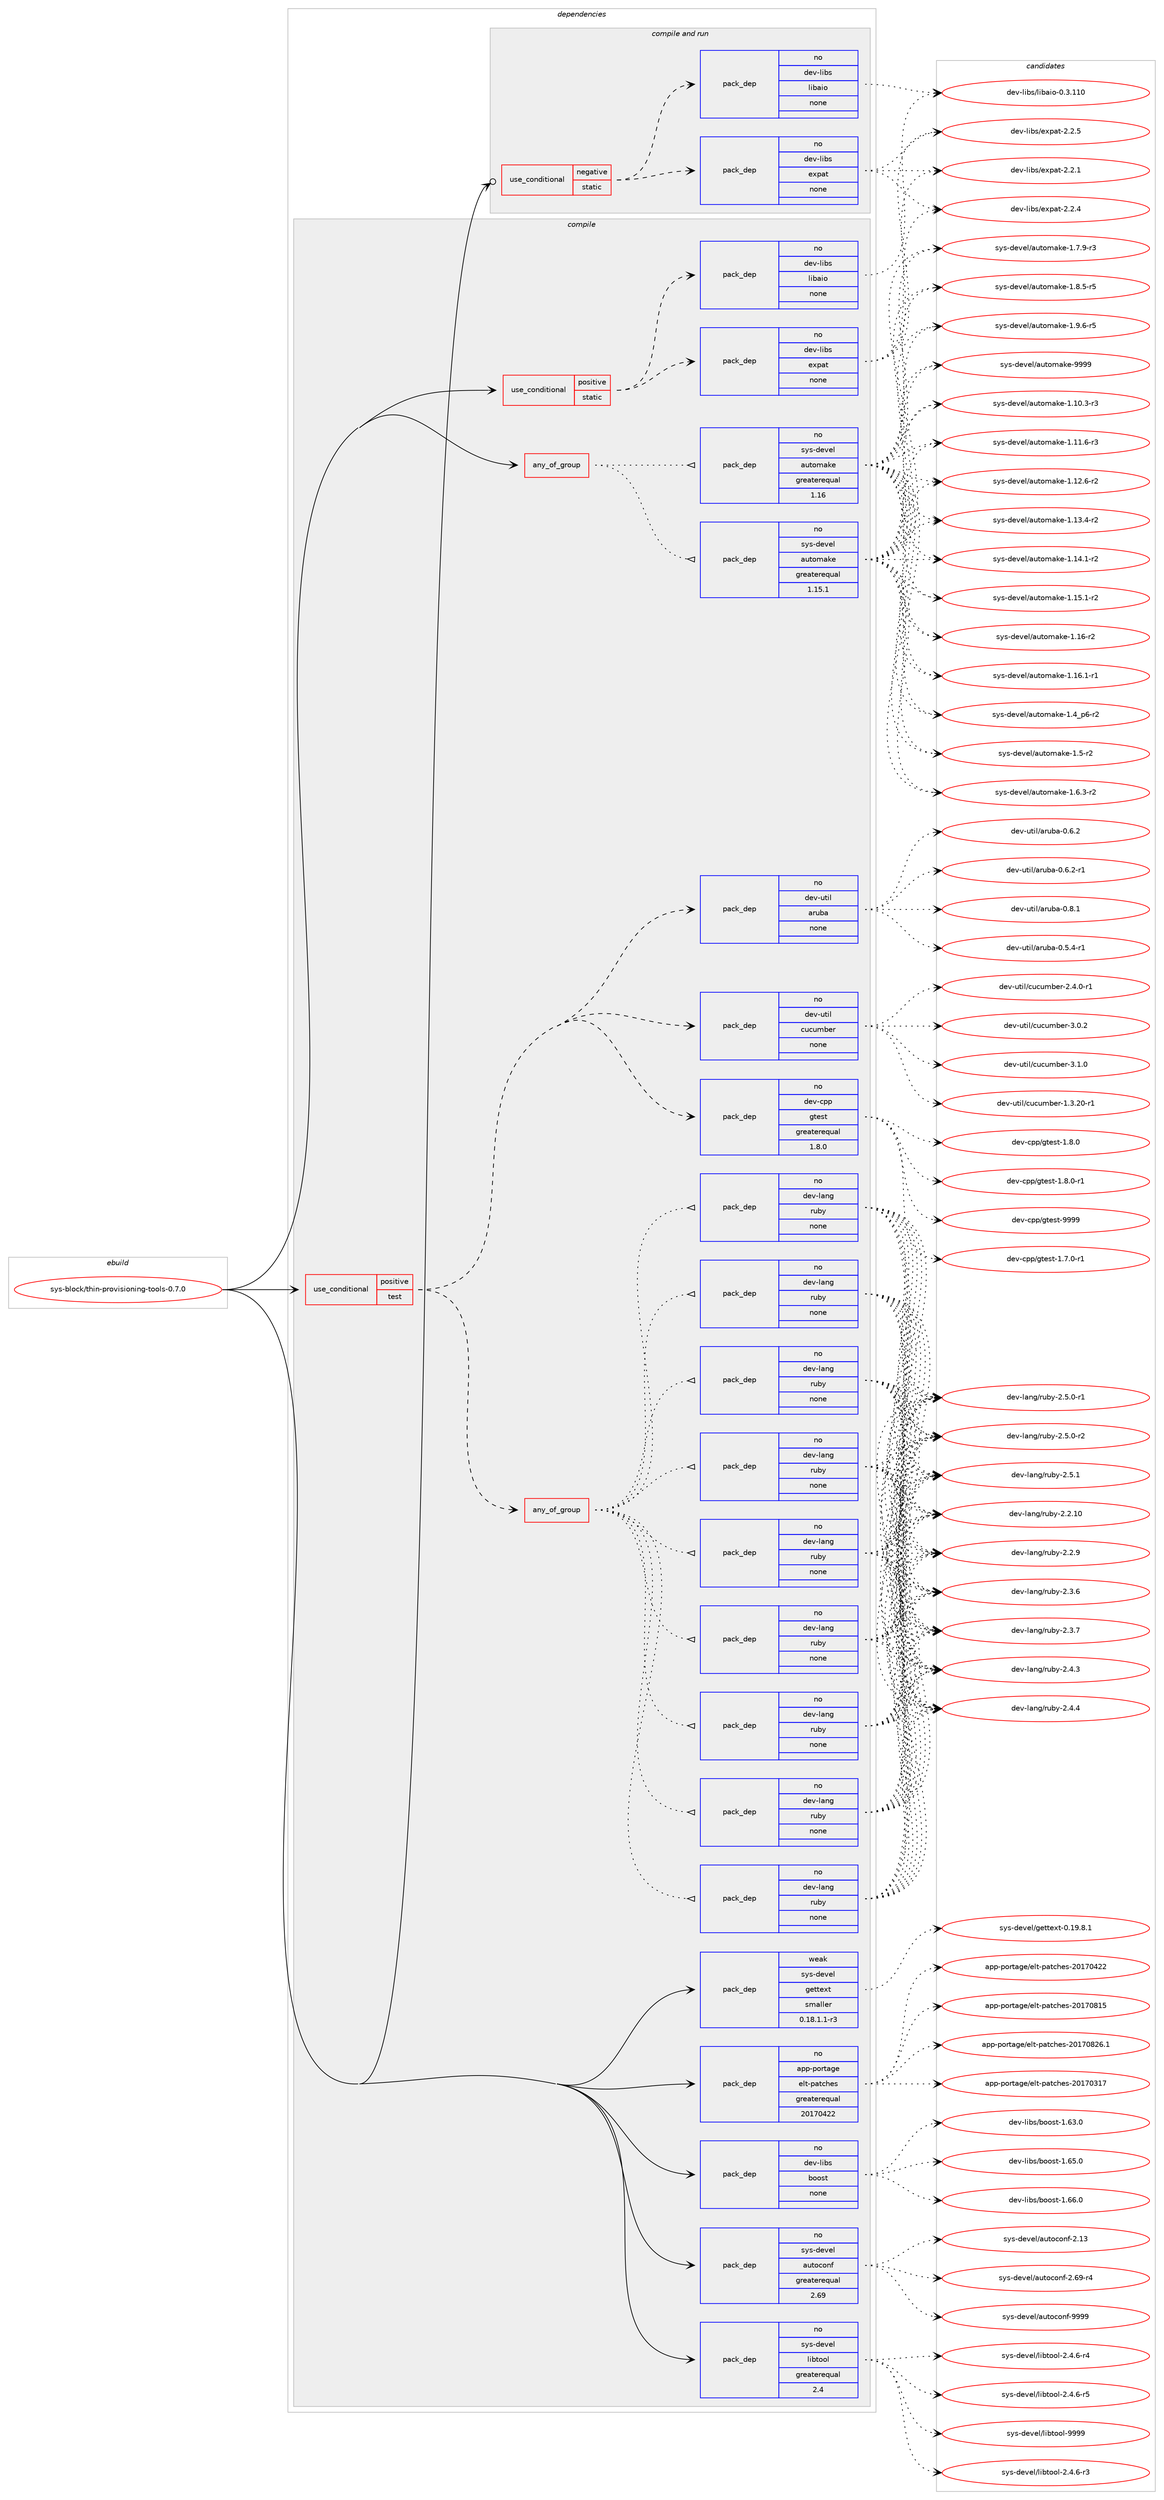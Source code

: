 digraph prolog {

# *************
# Graph options
# *************

newrank=true;
concentrate=true;
compound=true;
graph [rankdir=LR,fontname=Helvetica,fontsize=10,ranksep=1.5];#, ranksep=2.5, nodesep=0.2];
edge  [arrowhead=vee];
node  [fontname=Helvetica,fontsize=10];

# **********
# The ebuild
# **********

subgraph cluster_leftcol {
color=gray;
rank=same;
label=<<i>ebuild</i>>;
id [label="sys-block/thin-provisioning-tools-0.7.0", color=red, width=4, href="../sys-block/thin-provisioning-tools-0.7.0.svg"];
}

# ****************
# The dependencies
# ****************

subgraph cluster_midcol {
color=gray;
label=<<i>dependencies</i>>;
subgraph cluster_compile {
fillcolor="#eeeeee";
style=filled;
label=<<i>compile</i>>;
subgraph any39 {
dependency6933 [label=<<TABLE BORDER="0" CELLBORDER="1" CELLSPACING="0" CELLPADDING="4"><TR><TD CELLPADDING="10">any_of_group</TD></TR></TABLE>>, shape=none, color=red];subgraph pack6446 {
dependency6934 [label=<<TABLE BORDER="0" CELLBORDER="1" CELLSPACING="0" CELLPADDING="4" WIDTH="220"><TR><TD ROWSPAN="6" CELLPADDING="30">pack_dep</TD></TR><TR><TD WIDTH="110">no</TD></TR><TR><TD>sys-devel</TD></TR><TR><TD>automake</TD></TR><TR><TD>greaterequal</TD></TR><TR><TD>1.16</TD></TR></TABLE>>, shape=none, color=blue];
}
dependency6933:e -> dependency6934:w [weight=20,style="dotted",arrowhead="oinv"];
subgraph pack6447 {
dependency6935 [label=<<TABLE BORDER="0" CELLBORDER="1" CELLSPACING="0" CELLPADDING="4" WIDTH="220"><TR><TD ROWSPAN="6" CELLPADDING="30">pack_dep</TD></TR><TR><TD WIDTH="110">no</TD></TR><TR><TD>sys-devel</TD></TR><TR><TD>automake</TD></TR><TR><TD>greaterequal</TD></TR><TR><TD>1.15.1</TD></TR></TABLE>>, shape=none, color=blue];
}
dependency6933:e -> dependency6935:w [weight=20,style="dotted",arrowhead="oinv"];
}
id:e -> dependency6933:w [weight=20,style="solid",arrowhead="vee"];
subgraph cond447 {
dependency6936 [label=<<TABLE BORDER="0" CELLBORDER="1" CELLSPACING="0" CELLPADDING="4"><TR><TD ROWSPAN="3" CELLPADDING="10">use_conditional</TD></TR><TR><TD>positive</TD></TR><TR><TD>static</TD></TR></TABLE>>, shape=none, color=red];
subgraph pack6448 {
dependency6937 [label=<<TABLE BORDER="0" CELLBORDER="1" CELLSPACING="0" CELLPADDING="4" WIDTH="220"><TR><TD ROWSPAN="6" CELLPADDING="30">pack_dep</TD></TR><TR><TD WIDTH="110">no</TD></TR><TR><TD>dev-libs</TD></TR><TR><TD>expat</TD></TR><TR><TD>none</TD></TR><TR><TD></TD></TR></TABLE>>, shape=none, color=blue];
}
dependency6936:e -> dependency6937:w [weight=20,style="dashed",arrowhead="vee"];
subgraph pack6449 {
dependency6938 [label=<<TABLE BORDER="0" CELLBORDER="1" CELLSPACING="0" CELLPADDING="4" WIDTH="220"><TR><TD ROWSPAN="6" CELLPADDING="30">pack_dep</TD></TR><TR><TD WIDTH="110">no</TD></TR><TR><TD>dev-libs</TD></TR><TR><TD>libaio</TD></TR><TR><TD>none</TD></TR><TR><TD></TD></TR></TABLE>>, shape=none, color=blue];
}
dependency6936:e -> dependency6938:w [weight=20,style="dashed",arrowhead="vee"];
}
id:e -> dependency6936:w [weight=20,style="solid",arrowhead="vee"];
subgraph cond448 {
dependency6939 [label=<<TABLE BORDER="0" CELLBORDER="1" CELLSPACING="0" CELLPADDING="4"><TR><TD ROWSPAN="3" CELLPADDING="10">use_conditional</TD></TR><TR><TD>positive</TD></TR><TR><TD>test</TD></TR></TABLE>>, shape=none, color=red];
subgraph any40 {
dependency6940 [label=<<TABLE BORDER="0" CELLBORDER="1" CELLSPACING="0" CELLPADDING="4"><TR><TD CELLPADDING="10">any_of_group</TD></TR></TABLE>>, shape=none, color=red];subgraph pack6450 {
dependency6941 [label=<<TABLE BORDER="0" CELLBORDER="1" CELLSPACING="0" CELLPADDING="4" WIDTH="220"><TR><TD ROWSPAN="6" CELLPADDING="30">pack_dep</TD></TR><TR><TD WIDTH="110">no</TD></TR><TR><TD>dev-lang</TD></TR><TR><TD>ruby</TD></TR><TR><TD>none</TD></TR><TR><TD></TD></TR></TABLE>>, shape=none, color=blue];
}
dependency6940:e -> dependency6941:w [weight=20,style="dotted",arrowhead="oinv"];
subgraph pack6451 {
dependency6942 [label=<<TABLE BORDER="0" CELLBORDER="1" CELLSPACING="0" CELLPADDING="4" WIDTH="220"><TR><TD ROWSPAN="6" CELLPADDING="30">pack_dep</TD></TR><TR><TD WIDTH="110">no</TD></TR><TR><TD>dev-lang</TD></TR><TR><TD>ruby</TD></TR><TR><TD>none</TD></TR><TR><TD></TD></TR></TABLE>>, shape=none, color=blue];
}
dependency6940:e -> dependency6942:w [weight=20,style="dotted",arrowhead="oinv"];
subgraph pack6452 {
dependency6943 [label=<<TABLE BORDER="0" CELLBORDER="1" CELLSPACING="0" CELLPADDING="4" WIDTH="220"><TR><TD ROWSPAN="6" CELLPADDING="30">pack_dep</TD></TR><TR><TD WIDTH="110">no</TD></TR><TR><TD>dev-lang</TD></TR><TR><TD>ruby</TD></TR><TR><TD>none</TD></TR><TR><TD></TD></TR></TABLE>>, shape=none, color=blue];
}
dependency6940:e -> dependency6943:w [weight=20,style="dotted",arrowhead="oinv"];
subgraph pack6453 {
dependency6944 [label=<<TABLE BORDER="0" CELLBORDER="1" CELLSPACING="0" CELLPADDING="4" WIDTH="220"><TR><TD ROWSPAN="6" CELLPADDING="30">pack_dep</TD></TR><TR><TD WIDTH="110">no</TD></TR><TR><TD>dev-lang</TD></TR><TR><TD>ruby</TD></TR><TR><TD>none</TD></TR><TR><TD></TD></TR></TABLE>>, shape=none, color=blue];
}
dependency6940:e -> dependency6944:w [weight=20,style="dotted",arrowhead="oinv"];
subgraph pack6454 {
dependency6945 [label=<<TABLE BORDER="0" CELLBORDER="1" CELLSPACING="0" CELLPADDING="4" WIDTH="220"><TR><TD ROWSPAN="6" CELLPADDING="30">pack_dep</TD></TR><TR><TD WIDTH="110">no</TD></TR><TR><TD>dev-lang</TD></TR><TR><TD>ruby</TD></TR><TR><TD>none</TD></TR><TR><TD></TD></TR></TABLE>>, shape=none, color=blue];
}
dependency6940:e -> dependency6945:w [weight=20,style="dotted",arrowhead="oinv"];
subgraph pack6455 {
dependency6946 [label=<<TABLE BORDER="0" CELLBORDER="1" CELLSPACING="0" CELLPADDING="4" WIDTH="220"><TR><TD ROWSPAN="6" CELLPADDING="30">pack_dep</TD></TR><TR><TD WIDTH="110">no</TD></TR><TR><TD>dev-lang</TD></TR><TR><TD>ruby</TD></TR><TR><TD>none</TD></TR><TR><TD></TD></TR></TABLE>>, shape=none, color=blue];
}
dependency6940:e -> dependency6946:w [weight=20,style="dotted",arrowhead="oinv"];
subgraph pack6456 {
dependency6947 [label=<<TABLE BORDER="0" CELLBORDER="1" CELLSPACING="0" CELLPADDING="4" WIDTH="220"><TR><TD ROWSPAN="6" CELLPADDING="30">pack_dep</TD></TR><TR><TD WIDTH="110">no</TD></TR><TR><TD>dev-lang</TD></TR><TR><TD>ruby</TD></TR><TR><TD>none</TD></TR><TR><TD></TD></TR></TABLE>>, shape=none, color=blue];
}
dependency6940:e -> dependency6947:w [weight=20,style="dotted",arrowhead="oinv"];
subgraph pack6457 {
dependency6948 [label=<<TABLE BORDER="0" CELLBORDER="1" CELLSPACING="0" CELLPADDING="4" WIDTH="220"><TR><TD ROWSPAN="6" CELLPADDING="30">pack_dep</TD></TR><TR><TD WIDTH="110">no</TD></TR><TR><TD>dev-lang</TD></TR><TR><TD>ruby</TD></TR><TR><TD>none</TD></TR><TR><TD></TD></TR></TABLE>>, shape=none, color=blue];
}
dependency6940:e -> dependency6948:w [weight=20,style="dotted",arrowhead="oinv"];
subgraph pack6458 {
dependency6949 [label=<<TABLE BORDER="0" CELLBORDER="1" CELLSPACING="0" CELLPADDING="4" WIDTH="220"><TR><TD ROWSPAN="6" CELLPADDING="30">pack_dep</TD></TR><TR><TD WIDTH="110">no</TD></TR><TR><TD>dev-lang</TD></TR><TR><TD>ruby</TD></TR><TR><TD>none</TD></TR><TR><TD></TD></TR></TABLE>>, shape=none, color=blue];
}
dependency6940:e -> dependency6949:w [weight=20,style="dotted",arrowhead="oinv"];
}
dependency6939:e -> dependency6940:w [weight=20,style="dashed",arrowhead="vee"];
subgraph pack6459 {
dependency6950 [label=<<TABLE BORDER="0" CELLBORDER="1" CELLSPACING="0" CELLPADDING="4" WIDTH="220"><TR><TD ROWSPAN="6" CELLPADDING="30">pack_dep</TD></TR><TR><TD WIDTH="110">no</TD></TR><TR><TD>dev-cpp</TD></TR><TR><TD>gtest</TD></TR><TR><TD>greaterequal</TD></TR><TR><TD>1.8.0</TD></TR></TABLE>>, shape=none, color=blue];
}
dependency6939:e -> dependency6950:w [weight=20,style="dashed",arrowhead="vee"];
subgraph pack6460 {
dependency6951 [label=<<TABLE BORDER="0" CELLBORDER="1" CELLSPACING="0" CELLPADDING="4" WIDTH="220"><TR><TD ROWSPAN="6" CELLPADDING="30">pack_dep</TD></TR><TR><TD WIDTH="110">no</TD></TR><TR><TD>dev-util</TD></TR><TR><TD>cucumber</TD></TR><TR><TD>none</TD></TR><TR><TD></TD></TR></TABLE>>, shape=none, color=blue];
}
dependency6939:e -> dependency6951:w [weight=20,style="dashed",arrowhead="vee"];
subgraph pack6461 {
dependency6952 [label=<<TABLE BORDER="0" CELLBORDER="1" CELLSPACING="0" CELLPADDING="4" WIDTH="220"><TR><TD ROWSPAN="6" CELLPADDING="30">pack_dep</TD></TR><TR><TD WIDTH="110">no</TD></TR><TR><TD>dev-util</TD></TR><TR><TD>aruba</TD></TR><TR><TD>none</TD></TR><TR><TD></TD></TR></TABLE>>, shape=none, color=blue];
}
dependency6939:e -> dependency6952:w [weight=20,style="dashed",arrowhead="vee"];
}
id:e -> dependency6939:w [weight=20,style="solid",arrowhead="vee"];
subgraph pack6462 {
dependency6953 [label=<<TABLE BORDER="0" CELLBORDER="1" CELLSPACING="0" CELLPADDING="4" WIDTH="220"><TR><TD ROWSPAN="6" CELLPADDING="30">pack_dep</TD></TR><TR><TD WIDTH="110">no</TD></TR><TR><TD>app-portage</TD></TR><TR><TD>elt-patches</TD></TR><TR><TD>greaterequal</TD></TR><TR><TD>20170422</TD></TR></TABLE>>, shape=none, color=blue];
}
id:e -> dependency6953:w [weight=20,style="solid",arrowhead="vee"];
subgraph pack6463 {
dependency6954 [label=<<TABLE BORDER="0" CELLBORDER="1" CELLSPACING="0" CELLPADDING="4" WIDTH="220"><TR><TD ROWSPAN="6" CELLPADDING="30">pack_dep</TD></TR><TR><TD WIDTH="110">no</TD></TR><TR><TD>dev-libs</TD></TR><TR><TD>boost</TD></TR><TR><TD>none</TD></TR><TR><TD></TD></TR></TABLE>>, shape=none, color=blue];
}
id:e -> dependency6954:w [weight=20,style="solid",arrowhead="vee"];
subgraph pack6464 {
dependency6955 [label=<<TABLE BORDER="0" CELLBORDER="1" CELLSPACING="0" CELLPADDING="4" WIDTH="220"><TR><TD ROWSPAN="6" CELLPADDING="30">pack_dep</TD></TR><TR><TD WIDTH="110">no</TD></TR><TR><TD>sys-devel</TD></TR><TR><TD>autoconf</TD></TR><TR><TD>greaterequal</TD></TR><TR><TD>2.69</TD></TR></TABLE>>, shape=none, color=blue];
}
id:e -> dependency6955:w [weight=20,style="solid",arrowhead="vee"];
subgraph pack6465 {
dependency6956 [label=<<TABLE BORDER="0" CELLBORDER="1" CELLSPACING="0" CELLPADDING="4" WIDTH="220"><TR><TD ROWSPAN="6" CELLPADDING="30">pack_dep</TD></TR><TR><TD WIDTH="110">no</TD></TR><TR><TD>sys-devel</TD></TR><TR><TD>libtool</TD></TR><TR><TD>greaterequal</TD></TR><TR><TD>2.4</TD></TR></TABLE>>, shape=none, color=blue];
}
id:e -> dependency6956:w [weight=20,style="solid",arrowhead="vee"];
subgraph pack6466 {
dependency6957 [label=<<TABLE BORDER="0" CELLBORDER="1" CELLSPACING="0" CELLPADDING="4" WIDTH="220"><TR><TD ROWSPAN="6" CELLPADDING="30">pack_dep</TD></TR><TR><TD WIDTH="110">weak</TD></TR><TR><TD>sys-devel</TD></TR><TR><TD>gettext</TD></TR><TR><TD>smaller</TD></TR><TR><TD>0.18.1.1-r3</TD></TR></TABLE>>, shape=none, color=blue];
}
id:e -> dependency6957:w [weight=20,style="solid",arrowhead="vee"];
}
subgraph cluster_compileandrun {
fillcolor="#eeeeee";
style=filled;
label=<<i>compile and run</i>>;
subgraph cond449 {
dependency6958 [label=<<TABLE BORDER="0" CELLBORDER="1" CELLSPACING="0" CELLPADDING="4"><TR><TD ROWSPAN="3" CELLPADDING="10">use_conditional</TD></TR><TR><TD>negative</TD></TR><TR><TD>static</TD></TR></TABLE>>, shape=none, color=red];
subgraph pack6467 {
dependency6959 [label=<<TABLE BORDER="0" CELLBORDER="1" CELLSPACING="0" CELLPADDING="4" WIDTH="220"><TR><TD ROWSPAN="6" CELLPADDING="30">pack_dep</TD></TR><TR><TD WIDTH="110">no</TD></TR><TR><TD>dev-libs</TD></TR><TR><TD>expat</TD></TR><TR><TD>none</TD></TR><TR><TD></TD></TR></TABLE>>, shape=none, color=blue];
}
dependency6958:e -> dependency6959:w [weight=20,style="dashed",arrowhead="vee"];
subgraph pack6468 {
dependency6960 [label=<<TABLE BORDER="0" CELLBORDER="1" CELLSPACING="0" CELLPADDING="4" WIDTH="220"><TR><TD ROWSPAN="6" CELLPADDING="30">pack_dep</TD></TR><TR><TD WIDTH="110">no</TD></TR><TR><TD>dev-libs</TD></TR><TR><TD>libaio</TD></TR><TR><TD>none</TD></TR><TR><TD></TD></TR></TABLE>>, shape=none, color=blue];
}
dependency6958:e -> dependency6960:w [weight=20,style="dashed",arrowhead="vee"];
}
id:e -> dependency6958:w [weight=20,style="solid",arrowhead="odotvee"];
}
subgraph cluster_run {
fillcolor="#eeeeee";
style=filled;
label=<<i>run</i>>;
}
}

# **************
# The candidates
# **************

subgraph cluster_choices {
rank=same;
color=gray;
label=<<i>candidates</i>>;

subgraph choice6446 {
color=black;
nodesep=1;
choice11512111545100101118101108479711711611110997107101454946494846514511451 [label="sys-devel/automake-1.10.3-r3", color=red, width=4,href="../sys-devel/automake-1.10.3-r3.svg"];
choice11512111545100101118101108479711711611110997107101454946494946544511451 [label="sys-devel/automake-1.11.6-r3", color=red, width=4,href="../sys-devel/automake-1.11.6-r3.svg"];
choice11512111545100101118101108479711711611110997107101454946495046544511450 [label="sys-devel/automake-1.12.6-r2", color=red, width=4,href="../sys-devel/automake-1.12.6-r2.svg"];
choice11512111545100101118101108479711711611110997107101454946495146524511450 [label="sys-devel/automake-1.13.4-r2", color=red, width=4,href="../sys-devel/automake-1.13.4-r2.svg"];
choice11512111545100101118101108479711711611110997107101454946495246494511450 [label="sys-devel/automake-1.14.1-r2", color=red, width=4,href="../sys-devel/automake-1.14.1-r2.svg"];
choice11512111545100101118101108479711711611110997107101454946495346494511450 [label="sys-devel/automake-1.15.1-r2", color=red, width=4,href="../sys-devel/automake-1.15.1-r2.svg"];
choice1151211154510010111810110847971171161111099710710145494649544511450 [label="sys-devel/automake-1.16-r2", color=red, width=4,href="../sys-devel/automake-1.16-r2.svg"];
choice11512111545100101118101108479711711611110997107101454946495446494511449 [label="sys-devel/automake-1.16.1-r1", color=red, width=4,href="../sys-devel/automake-1.16.1-r1.svg"];
choice115121115451001011181011084797117116111109971071014549465295112544511450 [label="sys-devel/automake-1.4_p6-r2", color=red, width=4,href="../sys-devel/automake-1.4_p6-r2.svg"];
choice11512111545100101118101108479711711611110997107101454946534511450 [label="sys-devel/automake-1.5-r2", color=red, width=4,href="../sys-devel/automake-1.5-r2.svg"];
choice115121115451001011181011084797117116111109971071014549465446514511450 [label="sys-devel/automake-1.6.3-r2", color=red, width=4,href="../sys-devel/automake-1.6.3-r2.svg"];
choice115121115451001011181011084797117116111109971071014549465546574511451 [label="sys-devel/automake-1.7.9-r3", color=red, width=4,href="../sys-devel/automake-1.7.9-r3.svg"];
choice115121115451001011181011084797117116111109971071014549465646534511453 [label="sys-devel/automake-1.8.5-r5", color=red, width=4,href="../sys-devel/automake-1.8.5-r5.svg"];
choice115121115451001011181011084797117116111109971071014549465746544511453 [label="sys-devel/automake-1.9.6-r5", color=red, width=4,href="../sys-devel/automake-1.9.6-r5.svg"];
choice115121115451001011181011084797117116111109971071014557575757 [label="sys-devel/automake-9999", color=red, width=4,href="../sys-devel/automake-9999.svg"];
dependency6934:e -> choice11512111545100101118101108479711711611110997107101454946494846514511451:w [style=dotted,weight="100"];
dependency6934:e -> choice11512111545100101118101108479711711611110997107101454946494946544511451:w [style=dotted,weight="100"];
dependency6934:e -> choice11512111545100101118101108479711711611110997107101454946495046544511450:w [style=dotted,weight="100"];
dependency6934:e -> choice11512111545100101118101108479711711611110997107101454946495146524511450:w [style=dotted,weight="100"];
dependency6934:e -> choice11512111545100101118101108479711711611110997107101454946495246494511450:w [style=dotted,weight="100"];
dependency6934:e -> choice11512111545100101118101108479711711611110997107101454946495346494511450:w [style=dotted,weight="100"];
dependency6934:e -> choice1151211154510010111810110847971171161111099710710145494649544511450:w [style=dotted,weight="100"];
dependency6934:e -> choice11512111545100101118101108479711711611110997107101454946495446494511449:w [style=dotted,weight="100"];
dependency6934:e -> choice115121115451001011181011084797117116111109971071014549465295112544511450:w [style=dotted,weight="100"];
dependency6934:e -> choice11512111545100101118101108479711711611110997107101454946534511450:w [style=dotted,weight="100"];
dependency6934:e -> choice115121115451001011181011084797117116111109971071014549465446514511450:w [style=dotted,weight="100"];
dependency6934:e -> choice115121115451001011181011084797117116111109971071014549465546574511451:w [style=dotted,weight="100"];
dependency6934:e -> choice115121115451001011181011084797117116111109971071014549465646534511453:w [style=dotted,weight="100"];
dependency6934:e -> choice115121115451001011181011084797117116111109971071014549465746544511453:w [style=dotted,weight="100"];
dependency6934:e -> choice115121115451001011181011084797117116111109971071014557575757:w [style=dotted,weight="100"];
}
subgraph choice6447 {
color=black;
nodesep=1;
choice11512111545100101118101108479711711611110997107101454946494846514511451 [label="sys-devel/automake-1.10.3-r3", color=red, width=4,href="../sys-devel/automake-1.10.3-r3.svg"];
choice11512111545100101118101108479711711611110997107101454946494946544511451 [label="sys-devel/automake-1.11.6-r3", color=red, width=4,href="../sys-devel/automake-1.11.6-r3.svg"];
choice11512111545100101118101108479711711611110997107101454946495046544511450 [label="sys-devel/automake-1.12.6-r2", color=red, width=4,href="../sys-devel/automake-1.12.6-r2.svg"];
choice11512111545100101118101108479711711611110997107101454946495146524511450 [label="sys-devel/automake-1.13.4-r2", color=red, width=4,href="../sys-devel/automake-1.13.4-r2.svg"];
choice11512111545100101118101108479711711611110997107101454946495246494511450 [label="sys-devel/automake-1.14.1-r2", color=red, width=4,href="../sys-devel/automake-1.14.1-r2.svg"];
choice11512111545100101118101108479711711611110997107101454946495346494511450 [label="sys-devel/automake-1.15.1-r2", color=red, width=4,href="../sys-devel/automake-1.15.1-r2.svg"];
choice1151211154510010111810110847971171161111099710710145494649544511450 [label="sys-devel/automake-1.16-r2", color=red, width=4,href="../sys-devel/automake-1.16-r2.svg"];
choice11512111545100101118101108479711711611110997107101454946495446494511449 [label="sys-devel/automake-1.16.1-r1", color=red, width=4,href="../sys-devel/automake-1.16.1-r1.svg"];
choice115121115451001011181011084797117116111109971071014549465295112544511450 [label="sys-devel/automake-1.4_p6-r2", color=red, width=4,href="../sys-devel/automake-1.4_p6-r2.svg"];
choice11512111545100101118101108479711711611110997107101454946534511450 [label="sys-devel/automake-1.5-r2", color=red, width=4,href="../sys-devel/automake-1.5-r2.svg"];
choice115121115451001011181011084797117116111109971071014549465446514511450 [label="sys-devel/automake-1.6.3-r2", color=red, width=4,href="../sys-devel/automake-1.6.3-r2.svg"];
choice115121115451001011181011084797117116111109971071014549465546574511451 [label="sys-devel/automake-1.7.9-r3", color=red, width=4,href="../sys-devel/automake-1.7.9-r3.svg"];
choice115121115451001011181011084797117116111109971071014549465646534511453 [label="sys-devel/automake-1.8.5-r5", color=red, width=4,href="../sys-devel/automake-1.8.5-r5.svg"];
choice115121115451001011181011084797117116111109971071014549465746544511453 [label="sys-devel/automake-1.9.6-r5", color=red, width=4,href="../sys-devel/automake-1.9.6-r5.svg"];
choice115121115451001011181011084797117116111109971071014557575757 [label="sys-devel/automake-9999", color=red, width=4,href="../sys-devel/automake-9999.svg"];
dependency6935:e -> choice11512111545100101118101108479711711611110997107101454946494846514511451:w [style=dotted,weight="100"];
dependency6935:e -> choice11512111545100101118101108479711711611110997107101454946494946544511451:w [style=dotted,weight="100"];
dependency6935:e -> choice11512111545100101118101108479711711611110997107101454946495046544511450:w [style=dotted,weight="100"];
dependency6935:e -> choice11512111545100101118101108479711711611110997107101454946495146524511450:w [style=dotted,weight="100"];
dependency6935:e -> choice11512111545100101118101108479711711611110997107101454946495246494511450:w [style=dotted,weight="100"];
dependency6935:e -> choice11512111545100101118101108479711711611110997107101454946495346494511450:w [style=dotted,weight="100"];
dependency6935:e -> choice1151211154510010111810110847971171161111099710710145494649544511450:w [style=dotted,weight="100"];
dependency6935:e -> choice11512111545100101118101108479711711611110997107101454946495446494511449:w [style=dotted,weight="100"];
dependency6935:e -> choice115121115451001011181011084797117116111109971071014549465295112544511450:w [style=dotted,weight="100"];
dependency6935:e -> choice11512111545100101118101108479711711611110997107101454946534511450:w [style=dotted,weight="100"];
dependency6935:e -> choice115121115451001011181011084797117116111109971071014549465446514511450:w [style=dotted,weight="100"];
dependency6935:e -> choice115121115451001011181011084797117116111109971071014549465546574511451:w [style=dotted,weight="100"];
dependency6935:e -> choice115121115451001011181011084797117116111109971071014549465646534511453:w [style=dotted,weight="100"];
dependency6935:e -> choice115121115451001011181011084797117116111109971071014549465746544511453:w [style=dotted,weight="100"];
dependency6935:e -> choice115121115451001011181011084797117116111109971071014557575757:w [style=dotted,weight="100"];
}
subgraph choice6448 {
color=black;
nodesep=1;
choice10010111845108105981154710112011297116455046504649 [label="dev-libs/expat-2.2.1", color=red, width=4,href="../dev-libs/expat-2.2.1.svg"];
choice10010111845108105981154710112011297116455046504652 [label="dev-libs/expat-2.2.4", color=red, width=4,href="../dev-libs/expat-2.2.4.svg"];
choice10010111845108105981154710112011297116455046504653 [label="dev-libs/expat-2.2.5", color=red, width=4,href="../dev-libs/expat-2.2.5.svg"];
dependency6937:e -> choice10010111845108105981154710112011297116455046504649:w [style=dotted,weight="100"];
dependency6937:e -> choice10010111845108105981154710112011297116455046504652:w [style=dotted,weight="100"];
dependency6937:e -> choice10010111845108105981154710112011297116455046504653:w [style=dotted,weight="100"];
}
subgraph choice6449 {
color=black;
nodesep=1;
choice10010111845108105981154710810598971051114548465146494948 [label="dev-libs/libaio-0.3.110", color=red, width=4,href="../dev-libs/libaio-0.3.110.svg"];
dependency6938:e -> choice10010111845108105981154710810598971051114548465146494948:w [style=dotted,weight="100"];
}
subgraph choice6450 {
color=black;
nodesep=1;
choice1001011184510897110103471141179812145504650464948 [label="dev-lang/ruby-2.2.10", color=red, width=4,href="../dev-lang/ruby-2.2.10.svg"];
choice10010111845108971101034711411798121455046504657 [label="dev-lang/ruby-2.2.9", color=red, width=4,href="../dev-lang/ruby-2.2.9.svg"];
choice10010111845108971101034711411798121455046514654 [label="dev-lang/ruby-2.3.6", color=red, width=4,href="../dev-lang/ruby-2.3.6.svg"];
choice10010111845108971101034711411798121455046514655 [label="dev-lang/ruby-2.3.7", color=red, width=4,href="../dev-lang/ruby-2.3.7.svg"];
choice10010111845108971101034711411798121455046524651 [label="dev-lang/ruby-2.4.3", color=red, width=4,href="../dev-lang/ruby-2.4.3.svg"];
choice10010111845108971101034711411798121455046524652 [label="dev-lang/ruby-2.4.4", color=red, width=4,href="../dev-lang/ruby-2.4.4.svg"];
choice100101118451089711010347114117981214550465346484511449 [label="dev-lang/ruby-2.5.0-r1", color=red, width=4,href="../dev-lang/ruby-2.5.0-r1.svg"];
choice100101118451089711010347114117981214550465346484511450 [label="dev-lang/ruby-2.5.0-r2", color=red, width=4,href="../dev-lang/ruby-2.5.0-r2.svg"];
choice10010111845108971101034711411798121455046534649 [label="dev-lang/ruby-2.5.1", color=red, width=4,href="../dev-lang/ruby-2.5.1.svg"];
dependency6941:e -> choice1001011184510897110103471141179812145504650464948:w [style=dotted,weight="100"];
dependency6941:e -> choice10010111845108971101034711411798121455046504657:w [style=dotted,weight="100"];
dependency6941:e -> choice10010111845108971101034711411798121455046514654:w [style=dotted,weight="100"];
dependency6941:e -> choice10010111845108971101034711411798121455046514655:w [style=dotted,weight="100"];
dependency6941:e -> choice10010111845108971101034711411798121455046524651:w [style=dotted,weight="100"];
dependency6941:e -> choice10010111845108971101034711411798121455046524652:w [style=dotted,weight="100"];
dependency6941:e -> choice100101118451089711010347114117981214550465346484511449:w [style=dotted,weight="100"];
dependency6941:e -> choice100101118451089711010347114117981214550465346484511450:w [style=dotted,weight="100"];
dependency6941:e -> choice10010111845108971101034711411798121455046534649:w [style=dotted,weight="100"];
}
subgraph choice6451 {
color=black;
nodesep=1;
choice1001011184510897110103471141179812145504650464948 [label="dev-lang/ruby-2.2.10", color=red, width=4,href="../dev-lang/ruby-2.2.10.svg"];
choice10010111845108971101034711411798121455046504657 [label="dev-lang/ruby-2.2.9", color=red, width=4,href="../dev-lang/ruby-2.2.9.svg"];
choice10010111845108971101034711411798121455046514654 [label="dev-lang/ruby-2.3.6", color=red, width=4,href="../dev-lang/ruby-2.3.6.svg"];
choice10010111845108971101034711411798121455046514655 [label="dev-lang/ruby-2.3.7", color=red, width=4,href="../dev-lang/ruby-2.3.7.svg"];
choice10010111845108971101034711411798121455046524651 [label="dev-lang/ruby-2.4.3", color=red, width=4,href="../dev-lang/ruby-2.4.3.svg"];
choice10010111845108971101034711411798121455046524652 [label="dev-lang/ruby-2.4.4", color=red, width=4,href="../dev-lang/ruby-2.4.4.svg"];
choice100101118451089711010347114117981214550465346484511449 [label="dev-lang/ruby-2.5.0-r1", color=red, width=4,href="../dev-lang/ruby-2.5.0-r1.svg"];
choice100101118451089711010347114117981214550465346484511450 [label="dev-lang/ruby-2.5.0-r2", color=red, width=4,href="../dev-lang/ruby-2.5.0-r2.svg"];
choice10010111845108971101034711411798121455046534649 [label="dev-lang/ruby-2.5.1", color=red, width=4,href="../dev-lang/ruby-2.5.1.svg"];
dependency6942:e -> choice1001011184510897110103471141179812145504650464948:w [style=dotted,weight="100"];
dependency6942:e -> choice10010111845108971101034711411798121455046504657:w [style=dotted,weight="100"];
dependency6942:e -> choice10010111845108971101034711411798121455046514654:w [style=dotted,weight="100"];
dependency6942:e -> choice10010111845108971101034711411798121455046514655:w [style=dotted,weight="100"];
dependency6942:e -> choice10010111845108971101034711411798121455046524651:w [style=dotted,weight="100"];
dependency6942:e -> choice10010111845108971101034711411798121455046524652:w [style=dotted,weight="100"];
dependency6942:e -> choice100101118451089711010347114117981214550465346484511449:w [style=dotted,weight="100"];
dependency6942:e -> choice100101118451089711010347114117981214550465346484511450:w [style=dotted,weight="100"];
dependency6942:e -> choice10010111845108971101034711411798121455046534649:w [style=dotted,weight="100"];
}
subgraph choice6452 {
color=black;
nodesep=1;
choice1001011184510897110103471141179812145504650464948 [label="dev-lang/ruby-2.2.10", color=red, width=4,href="../dev-lang/ruby-2.2.10.svg"];
choice10010111845108971101034711411798121455046504657 [label="dev-lang/ruby-2.2.9", color=red, width=4,href="../dev-lang/ruby-2.2.9.svg"];
choice10010111845108971101034711411798121455046514654 [label="dev-lang/ruby-2.3.6", color=red, width=4,href="../dev-lang/ruby-2.3.6.svg"];
choice10010111845108971101034711411798121455046514655 [label="dev-lang/ruby-2.3.7", color=red, width=4,href="../dev-lang/ruby-2.3.7.svg"];
choice10010111845108971101034711411798121455046524651 [label="dev-lang/ruby-2.4.3", color=red, width=4,href="../dev-lang/ruby-2.4.3.svg"];
choice10010111845108971101034711411798121455046524652 [label="dev-lang/ruby-2.4.4", color=red, width=4,href="../dev-lang/ruby-2.4.4.svg"];
choice100101118451089711010347114117981214550465346484511449 [label="dev-lang/ruby-2.5.0-r1", color=red, width=4,href="../dev-lang/ruby-2.5.0-r1.svg"];
choice100101118451089711010347114117981214550465346484511450 [label="dev-lang/ruby-2.5.0-r2", color=red, width=4,href="../dev-lang/ruby-2.5.0-r2.svg"];
choice10010111845108971101034711411798121455046534649 [label="dev-lang/ruby-2.5.1", color=red, width=4,href="../dev-lang/ruby-2.5.1.svg"];
dependency6943:e -> choice1001011184510897110103471141179812145504650464948:w [style=dotted,weight="100"];
dependency6943:e -> choice10010111845108971101034711411798121455046504657:w [style=dotted,weight="100"];
dependency6943:e -> choice10010111845108971101034711411798121455046514654:w [style=dotted,weight="100"];
dependency6943:e -> choice10010111845108971101034711411798121455046514655:w [style=dotted,weight="100"];
dependency6943:e -> choice10010111845108971101034711411798121455046524651:w [style=dotted,weight="100"];
dependency6943:e -> choice10010111845108971101034711411798121455046524652:w [style=dotted,weight="100"];
dependency6943:e -> choice100101118451089711010347114117981214550465346484511449:w [style=dotted,weight="100"];
dependency6943:e -> choice100101118451089711010347114117981214550465346484511450:w [style=dotted,weight="100"];
dependency6943:e -> choice10010111845108971101034711411798121455046534649:w [style=dotted,weight="100"];
}
subgraph choice6453 {
color=black;
nodesep=1;
choice1001011184510897110103471141179812145504650464948 [label="dev-lang/ruby-2.2.10", color=red, width=4,href="../dev-lang/ruby-2.2.10.svg"];
choice10010111845108971101034711411798121455046504657 [label="dev-lang/ruby-2.2.9", color=red, width=4,href="../dev-lang/ruby-2.2.9.svg"];
choice10010111845108971101034711411798121455046514654 [label="dev-lang/ruby-2.3.6", color=red, width=4,href="../dev-lang/ruby-2.3.6.svg"];
choice10010111845108971101034711411798121455046514655 [label="dev-lang/ruby-2.3.7", color=red, width=4,href="../dev-lang/ruby-2.3.7.svg"];
choice10010111845108971101034711411798121455046524651 [label="dev-lang/ruby-2.4.3", color=red, width=4,href="../dev-lang/ruby-2.4.3.svg"];
choice10010111845108971101034711411798121455046524652 [label="dev-lang/ruby-2.4.4", color=red, width=4,href="../dev-lang/ruby-2.4.4.svg"];
choice100101118451089711010347114117981214550465346484511449 [label="dev-lang/ruby-2.5.0-r1", color=red, width=4,href="../dev-lang/ruby-2.5.0-r1.svg"];
choice100101118451089711010347114117981214550465346484511450 [label="dev-lang/ruby-2.5.0-r2", color=red, width=4,href="../dev-lang/ruby-2.5.0-r2.svg"];
choice10010111845108971101034711411798121455046534649 [label="dev-lang/ruby-2.5.1", color=red, width=4,href="../dev-lang/ruby-2.5.1.svg"];
dependency6944:e -> choice1001011184510897110103471141179812145504650464948:w [style=dotted,weight="100"];
dependency6944:e -> choice10010111845108971101034711411798121455046504657:w [style=dotted,weight="100"];
dependency6944:e -> choice10010111845108971101034711411798121455046514654:w [style=dotted,weight="100"];
dependency6944:e -> choice10010111845108971101034711411798121455046514655:w [style=dotted,weight="100"];
dependency6944:e -> choice10010111845108971101034711411798121455046524651:w [style=dotted,weight="100"];
dependency6944:e -> choice10010111845108971101034711411798121455046524652:w [style=dotted,weight="100"];
dependency6944:e -> choice100101118451089711010347114117981214550465346484511449:w [style=dotted,weight="100"];
dependency6944:e -> choice100101118451089711010347114117981214550465346484511450:w [style=dotted,weight="100"];
dependency6944:e -> choice10010111845108971101034711411798121455046534649:w [style=dotted,weight="100"];
}
subgraph choice6454 {
color=black;
nodesep=1;
choice1001011184510897110103471141179812145504650464948 [label="dev-lang/ruby-2.2.10", color=red, width=4,href="../dev-lang/ruby-2.2.10.svg"];
choice10010111845108971101034711411798121455046504657 [label="dev-lang/ruby-2.2.9", color=red, width=4,href="../dev-lang/ruby-2.2.9.svg"];
choice10010111845108971101034711411798121455046514654 [label="dev-lang/ruby-2.3.6", color=red, width=4,href="../dev-lang/ruby-2.3.6.svg"];
choice10010111845108971101034711411798121455046514655 [label="dev-lang/ruby-2.3.7", color=red, width=4,href="../dev-lang/ruby-2.3.7.svg"];
choice10010111845108971101034711411798121455046524651 [label="dev-lang/ruby-2.4.3", color=red, width=4,href="../dev-lang/ruby-2.4.3.svg"];
choice10010111845108971101034711411798121455046524652 [label="dev-lang/ruby-2.4.4", color=red, width=4,href="../dev-lang/ruby-2.4.4.svg"];
choice100101118451089711010347114117981214550465346484511449 [label="dev-lang/ruby-2.5.0-r1", color=red, width=4,href="../dev-lang/ruby-2.5.0-r1.svg"];
choice100101118451089711010347114117981214550465346484511450 [label="dev-lang/ruby-2.5.0-r2", color=red, width=4,href="../dev-lang/ruby-2.5.0-r2.svg"];
choice10010111845108971101034711411798121455046534649 [label="dev-lang/ruby-2.5.1", color=red, width=4,href="../dev-lang/ruby-2.5.1.svg"];
dependency6945:e -> choice1001011184510897110103471141179812145504650464948:w [style=dotted,weight="100"];
dependency6945:e -> choice10010111845108971101034711411798121455046504657:w [style=dotted,weight="100"];
dependency6945:e -> choice10010111845108971101034711411798121455046514654:w [style=dotted,weight="100"];
dependency6945:e -> choice10010111845108971101034711411798121455046514655:w [style=dotted,weight="100"];
dependency6945:e -> choice10010111845108971101034711411798121455046524651:w [style=dotted,weight="100"];
dependency6945:e -> choice10010111845108971101034711411798121455046524652:w [style=dotted,weight="100"];
dependency6945:e -> choice100101118451089711010347114117981214550465346484511449:w [style=dotted,weight="100"];
dependency6945:e -> choice100101118451089711010347114117981214550465346484511450:w [style=dotted,weight="100"];
dependency6945:e -> choice10010111845108971101034711411798121455046534649:w [style=dotted,weight="100"];
}
subgraph choice6455 {
color=black;
nodesep=1;
choice1001011184510897110103471141179812145504650464948 [label="dev-lang/ruby-2.2.10", color=red, width=4,href="../dev-lang/ruby-2.2.10.svg"];
choice10010111845108971101034711411798121455046504657 [label="dev-lang/ruby-2.2.9", color=red, width=4,href="../dev-lang/ruby-2.2.9.svg"];
choice10010111845108971101034711411798121455046514654 [label="dev-lang/ruby-2.3.6", color=red, width=4,href="../dev-lang/ruby-2.3.6.svg"];
choice10010111845108971101034711411798121455046514655 [label="dev-lang/ruby-2.3.7", color=red, width=4,href="../dev-lang/ruby-2.3.7.svg"];
choice10010111845108971101034711411798121455046524651 [label="dev-lang/ruby-2.4.3", color=red, width=4,href="../dev-lang/ruby-2.4.3.svg"];
choice10010111845108971101034711411798121455046524652 [label="dev-lang/ruby-2.4.4", color=red, width=4,href="../dev-lang/ruby-2.4.4.svg"];
choice100101118451089711010347114117981214550465346484511449 [label="dev-lang/ruby-2.5.0-r1", color=red, width=4,href="../dev-lang/ruby-2.5.0-r1.svg"];
choice100101118451089711010347114117981214550465346484511450 [label="dev-lang/ruby-2.5.0-r2", color=red, width=4,href="../dev-lang/ruby-2.5.0-r2.svg"];
choice10010111845108971101034711411798121455046534649 [label="dev-lang/ruby-2.5.1", color=red, width=4,href="../dev-lang/ruby-2.5.1.svg"];
dependency6946:e -> choice1001011184510897110103471141179812145504650464948:w [style=dotted,weight="100"];
dependency6946:e -> choice10010111845108971101034711411798121455046504657:w [style=dotted,weight="100"];
dependency6946:e -> choice10010111845108971101034711411798121455046514654:w [style=dotted,weight="100"];
dependency6946:e -> choice10010111845108971101034711411798121455046514655:w [style=dotted,weight="100"];
dependency6946:e -> choice10010111845108971101034711411798121455046524651:w [style=dotted,weight="100"];
dependency6946:e -> choice10010111845108971101034711411798121455046524652:w [style=dotted,weight="100"];
dependency6946:e -> choice100101118451089711010347114117981214550465346484511449:w [style=dotted,weight="100"];
dependency6946:e -> choice100101118451089711010347114117981214550465346484511450:w [style=dotted,weight="100"];
dependency6946:e -> choice10010111845108971101034711411798121455046534649:w [style=dotted,weight="100"];
}
subgraph choice6456 {
color=black;
nodesep=1;
choice1001011184510897110103471141179812145504650464948 [label="dev-lang/ruby-2.2.10", color=red, width=4,href="../dev-lang/ruby-2.2.10.svg"];
choice10010111845108971101034711411798121455046504657 [label="dev-lang/ruby-2.2.9", color=red, width=4,href="../dev-lang/ruby-2.2.9.svg"];
choice10010111845108971101034711411798121455046514654 [label="dev-lang/ruby-2.3.6", color=red, width=4,href="../dev-lang/ruby-2.3.6.svg"];
choice10010111845108971101034711411798121455046514655 [label="dev-lang/ruby-2.3.7", color=red, width=4,href="../dev-lang/ruby-2.3.7.svg"];
choice10010111845108971101034711411798121455046524651 [label="dev-lang/ruby-2.4.3", color=red, width=4,href="../dev-lang/ruby-2.4.3.svg"];
choice10010111845108971101034711411798121455046524652 [label="dev-lang/ruby-2.4.4", color=red, width=4,href="../dev-lang/ruby-2.4.4.svg"];
choice100101118451089711010347114117981214550465346484511449 [label="dev-lang/ruby-2.5.0-r1", color=red, width=4,href="../dev-lang/ruby-2.5.0-r1.svg"];
choice100101118451089711010347114117981214550465346484511450 [label="dev-lang/ruby-2.5.0-r2", color=red, width=4,href="../dev-lang/ruby-2.5.0-r2.svg"];
choice10010111845108971101034711411798121455046534649 [label="dev-lang/ruby-2.5.1", color=red, width=4,href="../dev-lang/ruby-2.5.1.svg"];
dependency6947:e -> choice1001011184510897110103471141179812145504650464948:w [style=dotted,weight="100"];
dependency6947:e -> choice10010111845108971101034711411798121455046504657:w [style=dotted,weight="100"];
dependency6947:e -> choice10010111845108971101034711411798121455046514654:w [style=dotted,weight="100"];
dependency6947:e -> choice10010111845108971101034711411798121455046514655:w [style=dotted,weight="100"];
dependency6947:e -> choice10010111845108971101034711411798121455046524651:w [style=dotted,weight="100"];
dependency6947:e -> choice10010111845108971101034711411798121455046524652:w [style=dotted,weight="100"];
dependency6947:e -> choice100101118451089711010347114117981214550465346484511449:w [style=dotted,weight="100"];
dependency6947:e -> choice100101118451089711010347114117981214550465346484511450:w [style=dotted,weight="100"];
dependency6947:e -> choice10010111845108971101034711411798121455046534649:w [style=dotted,weight="100"];
}
subgraph choice6457 {
color=black;
nodesep=1;
choice1001011184510897110103471141179812145504650464948 [label="dev-lang/ruby-2.2.10", color=red, width=4,href="../dev-lang/ruby-2.2.10.svg"];
choice10010111845108971101034711411798121455046504657 [label="dev-lang/ruby-2.2.9", color=red, width=4,href="../dev-lang/ruby-2.2.9.svg"];
choice10010111845108971101034711411798121455046514654 [label="dev-lang/ruby-2.3.6", color=red, width=4,href="../dev-lang/ruby-2.3.6.svg"];
choice10010111845108971101034711411798121455046514655 [label="dev-lang/ruby-2.3.7", color=red, width=4,href="../dev-lang/ruby-2.3.7.svg"];
choice10010111845108971101034711411798121455046524651 [label="dev-lang/ruby-2.4.3", color=red, width=4,href="../dev-lang/ruby-2.4.3.svg"];
choice10010111845108971101034711411798121455046524652 [label="dev-lang/ruby-2.4.4", color=red, width=4,href="../dev-lang/ruby-2.4.4.svg"];
choice100101118451089711010347114117981214550465346484511449 [label="dev-lang/ruby-2.5.0-r1", color=red, width=4,href="../dev-lang/ruby-2.5.0-r1.svg"];
choice100101118451089711010347114117981214550465346484511450 [label="dev-lang/ruby-2.5.0-r2", color=red, width=4,href="../dev-lang/ruby-2.5.0-r2.svg"];
choice10010111845108971101034711411798121455046534649 [label="dev-lang/ruby-2.5.1", color=red, width=4,href="../dev-lang/ruby-2.5.1.svg"];
dependency6948:e -> choice1001011184510897110103471141179812145504650464948:w [style=dotted,weight="100"];
dependency6948:e -> choice10010111845108971101034711411798121455046504657:w [style=dotted,weight="100"];
dependency6948:e -> choice10010111845108971101034711411798121455046514654:w [style=dotted,weight="100"];
dependency6948:e -> choice10010111845108971101034711411798121455046514655:w [style=dotted,weight="100"];
dependency6948:e -> choice10010111845108971101034711411798121455046524651:w [style=dotted,weight="100"];
dependency6948:e -> choice10010111845108971101034711411798121455046524652:w [style=dotted,weight="100"];
dependency6948:e -> choice100101118451089711010347114117981214550465346484511449:w [style=dotted,weight="100"];
dependency6948:e -> choice100101118451089711010347114117981214550465346484511450:w [style=dotted,weight="100"];
dependency6948:e -> choice10010111845108971101034711411798121455046534649:w [style=dotted,weight="100"];
}
subgraph choice6458 {
color=black;
nodesep=1;
choice1001011184510897110103471141179812145504650464948 [label="dev-lang/ruby-2.2.10", color=red, width=4,href="../dev-lang/ruby-2.2.10.svg"];
choice10010111845108971101034711411798121455046504657 [label="dev-lang/ruby-2.2.9", color=red, width=4,href="../dev-lang/ruby-2.2.9.svg"];
choice10010111845108971101034711411798121455046514654 [label="dev-lang/ruby-2.3.6", color=red, width=4,href="../dev-lang/ruby-2.3.6.svg"];
choice10010111845108971101034711411798121455046514655 [label="dev-lang/ruby-2.3.7", color=red, width=4,href="../dev-lang/ruby-2.3.7.svg"];
choice10010111845108971101034711411798121455046524651 [label="dev-lang/ruby-2.4.3", color=red, width=4,href="../dev-lang/ruby-2.4.3.svg"];
choice10010111845108971101034711411798121455046524652 [label="dev-lang/ruby-2.4.4", color=red, width=4,href="../dev-lang/ruby-2.4.4.svg"];
choice100101118451089711010347114117981214550465346484511449 [label="dev-lang/ruby-2.5.0-r1", color=red, width=4,href="../dev-lang/ruby-2.5.0-r1.svg"];
choice100101118451089711010347114117981214550465346484511450 [label="dev-lang/ruby-2.5.0-r2", color=red, width=4,href="../dev-lang/ruby-2.5.0-r2.svg"];
choice10010111845108971101034711411798121455046534649 [label="dev-lang/ruby-2.5.1", color=red, width=4,href="../dev-lang/ruby-2.5.1.svg"];
dependency6949:e -> choice1001011184510897110103471141179812145504650464948:w [style=dotted,weight="100"];
dependency6949:e -> choice10010111845108971101034711411798121455046504657:w [style=dotted,weight="100"];
dependency6949:e -> choice10010111845108971101034711411798121455046514654:w [style=dotted,weight="100"];
dependency6949:e -> choice10010111845108971101034711411798121455046514655:w [style=dotted,weight="100"];
dependency6949:e -> choice10010111845108971101034711411798121455046524651:w [style=dotted,weight="100"];
dependency6949:e -> choice10010111845108971101034711411798121455046524652:w [style=dotted,weight="100"];
dependency6949:e -> choice100101118451089711010347114117981214550465346484511449:w [style=dotted,weight="100"];
dependency6949:e -> choice100101118451089711010347114117981214550465346484511450:w [style=dotted,weight="100"];
dependency6949:e -> choice10010111845108971101034711411798121455046534649:w [style=dotted,weight="100"];
}
subgraph choice6459 {
color=black;
nodesep=1;
choice1001011184599112112471031161011151164549465546484511449 [label="dev-cpp/gtest-1.7.0-r1", color=red, width=4,href="../dev-cpp/gtest-1.7.0-r1.svg"];
choice100101118459911211247103116101115116454946564648 [label="dev-cpp/gtest-1.8.0", color=red, width=4,href="../dev-cpp/gtest-1.8.0.svg"];
choice1001011184599112112471031161011151164549465646484511449 [label="dev-cpp/gtest-1.8.0-r1", color=red, width=4,href="../dev-cpp/gtest-1.8.0-r1.svg"];
choice1001011184599112112471031161011151164557575757 [label="dev-cpp/gtest-9999", color=red, width=4,href="../dev-cpp/gtest-9999.svg"];
dependency6950:e -> choice1001011184599112112471031161011151164549465546484511449:w [style=dotted,weight="100"];
dependency6950:e -> choice100101118459911211247103116101115116454946564648:w [style=dotted,weight="100"];
dependency6950:e -> choice1001011184599112112471031161011151164549465646484511449:w [style=dotted,weight="100"];
dependency6950:e -> choice1001011184599112112471031161011151164557575757:w [style=dotted,weight="100"];
}
subgraph choice6460 {
color=black;
nodesep=1;
choice1001011184511711610510847991179911710998101114454946514650484511449 [label="dev-util/cucumber-1.3.20-r1", color=red, width=4,href="../dev-util/cucumber-1.3.20-r1.svg"];
choice10010111845117116105108479911799117109981011144550465246484511449 [label="dev-util/cucumber-2.4.0-r1", color=red, width=4,href="../dev-util/cucumber-2.4.0-r1.svg"];
choice1001011184511711610510847991179911710998101114455146484650 [label="dev-util/cucumber-3.0.2", color=red, width=4,href="../dev-util/cucumber-3.0.2.svg"];
choice1001011184511711610510847991179911710998101114455146494648 [label="dev-util/cucumber-3.1.0", color=red, width=4,href="../dev-util/cucumber-3.1.0.svg"];
dependency6951:e -> choice1001011184511711610510847991179911710998101114454946514650484511449:w [style=dotted,weight="100"];
dependency6951:e -> choice10010111845117116105108479911799117109981011144550465246484511449:w [style=dotted,weight="100"];
dependency6951:e -> choice1001011184511711610510847991179911710998101114455146484650:w [style=dotted,weight="100"];
dependency6951:e -> choice1001011184511711610510847991179911710998101114455146494648:w [style=dotted,weight="100"];
}
subgraph choice6461 {
color=black;
nodesep=1;
choice10010111845117116105108479711411798974548465346524511449 [label="dev-util/aruba-0.5.4-r1", color=red, width=4,href="../dev-util/aruba-0.5.4-r1.svg"];
choice1001011184511711610510847971141179897454846544650 [label="dev-util/aruba-0.6.2", color=red, width=4,href="../dev-util/aruba-0.6.2.svg"];
choice10010111845117116105108479711411798974548465446504511449 [label="dev-util/aruba-0.6.2-r1", color=red, width=4,href="../dev-util/aruba-0.6.2-r1.svg"];
choice1001011184511711610510847971141179897454846564649 [label="dev-util/aruba-0.8.1", color=red, width=4,href="../dev-util/aruba-0.8.1.svg"];
dependency6952:e -> choice10010111845117116105108479711411798974548465346524511449:w [style=dotted,weight="100"];
dependency6952:e -> choice1001011184511711610510847971141179897454846544650:w [style=dotted,weight="100"];
dependency6952:e -> choice10010111845117116105108479711411798974548465446504511449:w [style=dotted,weight="100"];
dependency6952:e -> choice1001011184511711610510847971141179897454846564649:w [style=dotted,weight="100"];
}
subgraph choice6462 {
color=black;
nodesep=1;
choice97112112451121111141169710310147101108116451129711699104101115455048495548514955 [label="app-portage/elt-patches-20170317", color=red, width=4,href="../app-portage/elt-patches-20170317.svg"];
choice97112112451121111141169710310147101108116451129711699104101115455048495548525050 [label="app-portage/elt-patches-20170422", color=red, width=4,href="../app-portage/elt-patches-20170422.svg"];
choice97112112451121111141169710310147101108116451129711699104101115455048495548564953 [label="app-portage/elt-patches-20170815", color=red, width=4,href="../app-portage/elt-patches-20170815.svg"];
choice971121124511211111411697103101471011081164511297116991041011154550484955485650544649 [label="app-portage/elt-patches-20170826.1", color=red, width=4,href="../app-portage/elt-patches-20170826.1.svg"];
dependency6953:e -> choice97112112451121111141169710310147101108116451129711699104101115455048495548514955:w [style=dotted,weight="100"];
dependency6953:e -> choice97112112451121111141169710310147101108116451129711699104101115455048495548525050:w [style=dotted,weight="100"];
dependency6953:e -> choice97112112451121111141169710310147101108116451129711699104101115455048495548564953:w [style=dotted,weight="100"];
dependency6953:e -> choice971121124511211111411697103101471011081164511297116991041011154550484955485650544649:w [style=dotted,weight="100"];
}
subgraph choice6463 {
color=black;
nodesep=1;
choice1001011184510810598115479811111111511645494654514648 [label="dev-libs/boost-1.63.0", color=red, width=4,href="../dev-libs/boost-1.63.0.svg"];
choice1001011184510810598115479811111111511645494654534648 [label="dev-libs/boost-1.65.0", color=red, width=4,href="../dev-libs/boost-1.65.0.svg"];
choice1001011184510810598115479811111111511645494654544648 [label="dev-libs/boost-1.66.0", color=red, width=4,href="../dev-libs/boost-1.66.0.svg"];
dependency6954:e -> choice1001011184510810598115479811111111511645494654514648:w [style=dotted,weight="100"];
dependency6954:e -> choice1001011184510810598115479811111111511645494654534648:w [style=dotted,weight="100"];
dependency6954:e -> choice1001011184510810598115479811111111511645494654544648:w [style=dotted,weight="100"];
}
subgraph choice6464 {
color=black;
nodesep=1;
choice115121115451001011181011084797117116111991111101024550464951 [label="sys-devel/autoconf-2.13", color=red, width=4,href="../sys-devel/autoconf-2.13.svg"];
choice1151211154510010111810110847971171161119911111010245504654574511452 [label="sys-devel/autoconf-2.69-r4", color=red, width=4,href="../sys-devel/autoconf-2.69-r4.svg"];
choice115121115451001011181011084797117116111991111101024557575757 [label="sys-devel/autoconf-9999", color=red, width=4,href="../sys-devel/autoconf-9999.svg"];
dependency6955:e -> choice115121115451001011181011084797117116111991111101024550464951:w [style=dotted,weight="100"];
dependency6955:e -> choice1151211154510010111810110847971171161119911111010245504654574511452:w [style=dotted,weight="100"];
dependency6955:e -> choice115121115451001011181011084797117116111991111101024557575757:w [style=dotted,weight="100"];
}
subgraph choice6465 {
color=black;
nodesep=1;
choice1151211154510010111810110847108105981161111111084550465246544511451 [label="sys-devel/libtool-2.4.6-r3", color=red, width=4,href="../sys-devel/libtool-2.4.6-r3.svg"];
choice1151211154510010111810110847108105981161111111084550465246544511452 [label="sys-devel/libtool-2.4.6-r4", color=red, width=4,href="../sys-devel/libtool-2.4.6-r4.svg"];
choice1151211154510010111810110847108105981161111111084550465246544511453 [label="sys-devel/libtool-2.4.6-r5", color=red, width=4,href="../sys-devel/libtool-2.4.6-r5.svg"];
choice1151211154510010111810110847108105981161111111084557575757 [label="sys-devel/libtool-9999", color=red, width=4,href="../sys-devel/libtool-9999.svg"];
dependency6956:e -> choice1151211154510010111810110847108105981161111111084550465246544511451:w [style=dotted,weight="100"];
dependency6956:e -> choice1151211154510010111810110847108105981161111111084550465246544511452:w [style=dotted,weight="100"];
dependency6956:e -> choice1151211154510010111810110847108105981161111111084550465246544511453:w [style=dotted,weight="100"];
dependency6956:e -> choice1151211154510010111810110847108105981161111111084557575757:w [style=dotted,weight="100"];
}
subgraph choice6466 {
color=black;
nodesep=1;
choice1151211154510010111810110847103101116116101120116454846495746564649 [label="sys-devel/gettext-0.19.8.1", color=red, width=4,href="../sys-devel/gettext-0.19.8.1.svg"];
dependency6957:e -> choice1151211154510010111810110847103101116116101120116454846495746564649:w [style=dotted,weight="100"];
}
subgraph choice6467 {
color=black;
nodesep=1;
choice10010111845108105981154710112011297116455046504649 [label="dev-libs/expat-2.2.1", color=red, width=4,href="../dev-libs/expat-2.2.1.svg"];
choice10010111845108105981154710112011297116455046504652 [label="dev-libs/expat-2.2.4", color=red, width=4,href="../dev-libs/expat-2.2.4.svg"];
choice10010111845108105981154710112011297116455046504653 [label="dev-libs/expat-2.2.5", color=red, width=4,href="../dev-libs/expat-2.2.5.svg"];
dependency6959:e -> choice10010111845108105981154710112011297116455046504649:w [style=dotted,weight="100"];
dependency6959:e -> choice10010111845108105981154710112011297116455046504652:w [style=dotted,weight="100"];
dependency6959:e -> choice10010111845108105981154710112011297116455046504653:w [style=dotted,weight="100"];
}
subgraph choice6468 {
color=black;
nodesep=1;
choice10010111845108105981154710810598971051114548465146494948 [label="dev-libs/libaio-0.3.110", color=red, width=4,href="../dev-libs/libaio-0.3.110.svg"];
dependency6960:e -> choice10010111845108105981154710810598971051114548465146494948:w [style=dotted,weight="100"];
}
}

}
